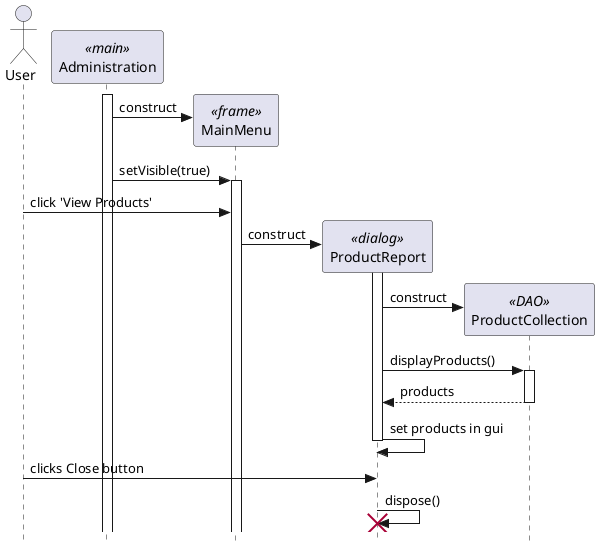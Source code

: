 @startuml
skinparam style strictuml

actor "User" as user
participant "Administration" as main <<main>>
main++

create "MainMenu" as menu <<frame>>
main -> menu : construct
main -> menu++ : setVisible(true)

user -> menu : click 'View Products'

create "ProductReport" as viewer <<dialog>>
menu -> viewer : construct

viewer++

create "ProductCollection" as dao <<DAO>>
viewer -> dao : construct


viewer -> dao++ : displayProducts()
return products
dao--


viewer -> viewer : set products in gui
viewer--

user -> viewer : clicks Close button

viewer -> viewer : dispose()
destroy viewer

@enduml
